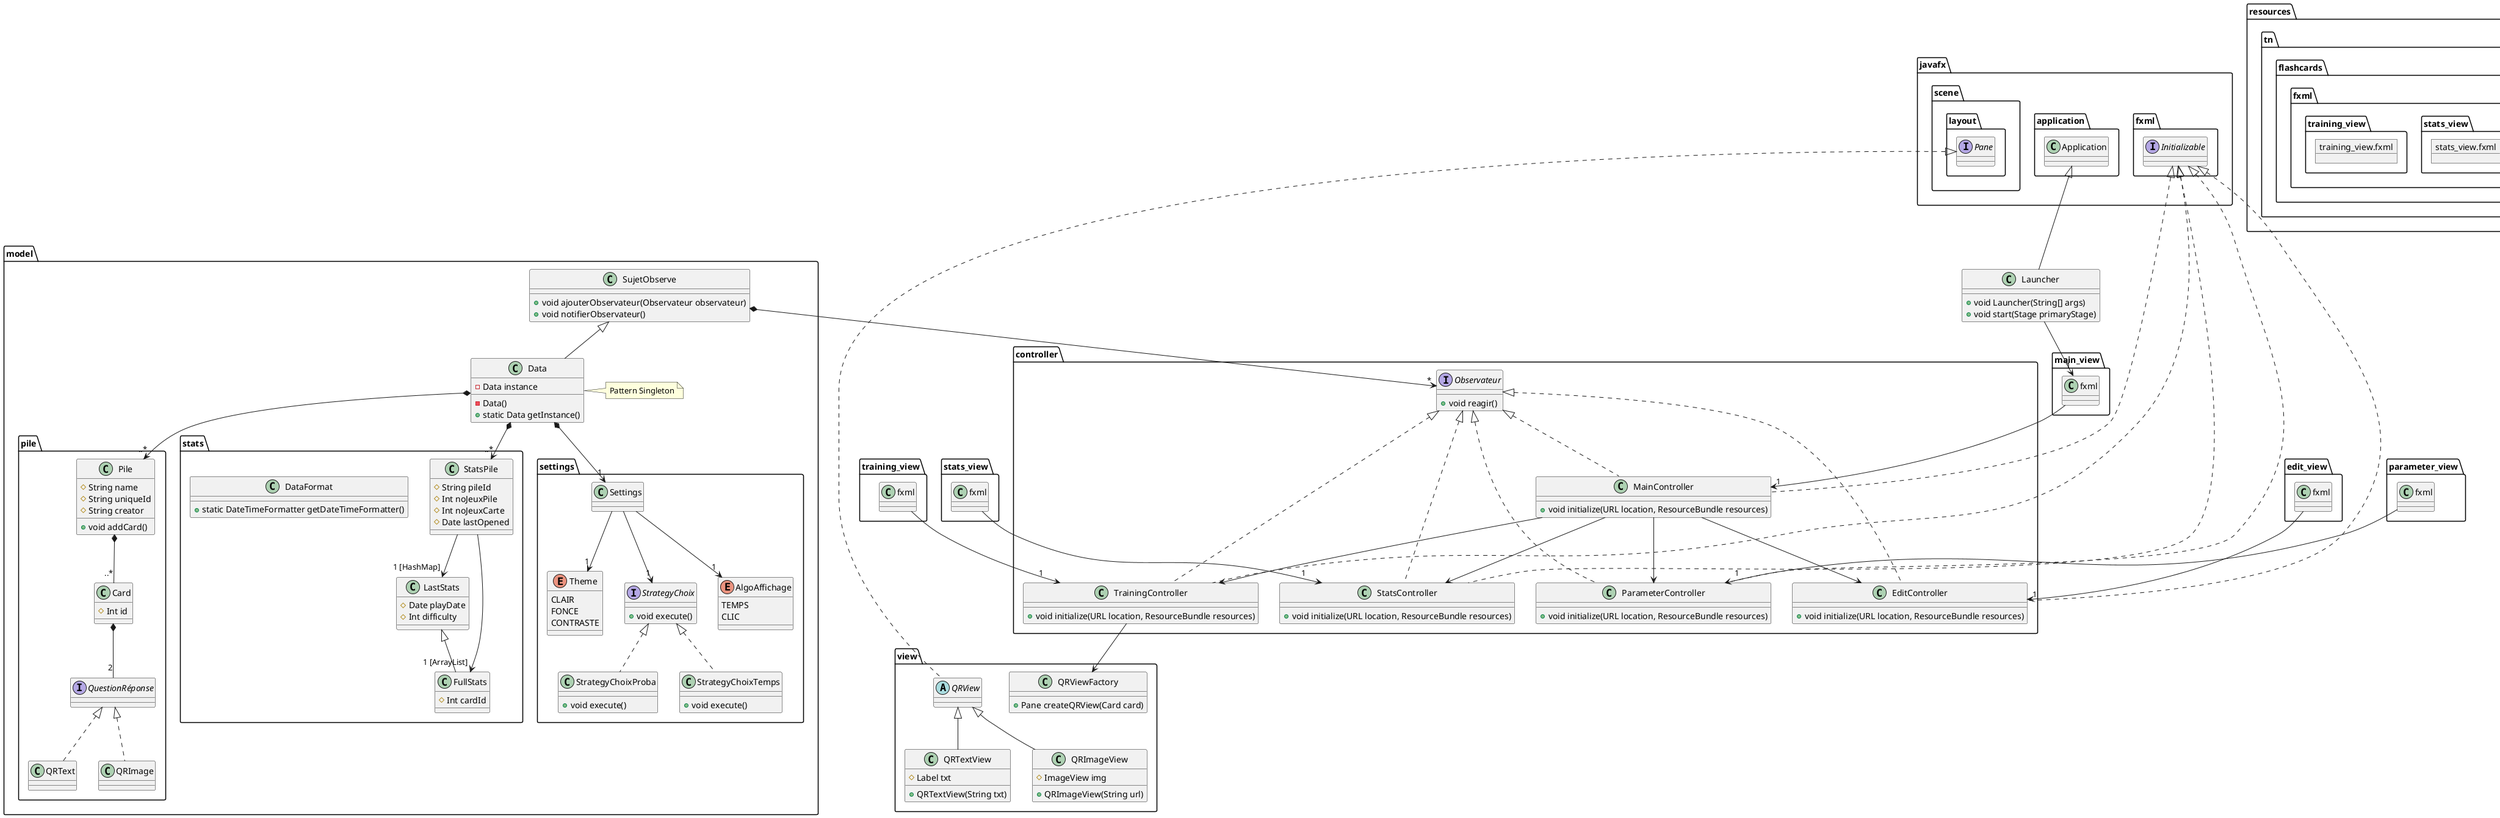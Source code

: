 @startuml class

class Launcher extends javafx.application.Application {
    + void Launcher(String[] args)
    + void start(Stage primaryStage)
}

package resources.tn.flashcards.fxml {

    object main_view.fxml {
    }

    object edit_view.fxml {
    }

    object parameter_view.fxml {
    }

    object stats_view.fxml {
    }

    object training_view.fxml {
    }

}



package view {

    class QRViewFactory {
        +Pane createQRView(Card card)
    }

    abstract QRView implements javafx.scene.layout.Pane {}

    class QRTextView extends QRView {
        # Label txt
        
        + QRTextView(String txt)
    }

    class QRImageView extends QRView {
        # ImageView img
        
        + QRImageView(String url)
    }
}

package controller {

    interface Observateur {
        + void reagir()
    }

    class MainController implements javafx.fxml.Initializable, Observateur {
        +void initialize(URL location, ResourceBundle resources)
    }

    class EditController implements javafx.fxml.Initializable, Observateur {
        +void initialize(URL location, ResourceBundle resources)
    }

    class ParameterController implements javafx.fxml.Initializable, Observateur {
        +void initialize(URL location, ResourceBundle resources)
    }

    class StatsController implements javafx.fxml.Initializable, Observateur {
        +void initialize(URL location, ResourceBundle resources)
    }

    class TrainingController implements javafx.fxml.Initializable, Observateur {
        +void initialize(URL location, ResourceBundle resources)
    }

    MainController --> EditController
    MainController --> ParameterController
    MainController --> StatsController
    MainController --> TrainingController

}

TrainingController --> QRViewFactory


package model {

    class SujetObserve {
        + void ajouterObservateur(Observateur observateur)
        + void notifierObservateur()
    }

    class Data extends SujetObserve {
        - Data instance
        - Data()
        + static Data getInstance()
    }
    class Data
    note right: Pattern Singleton

    package pile {

        class Pile {
            # String name
            # String uniqueId
            # String creator

            '+ void nextCard()'

            + void addCard()
        }

        class Card {
            # Int id

            '+ Pane show()'
            '+ void turn()'
        }

        interface QuestionRéponse {
            '+ Pane show()'
            '+ void evaluate(int a)'

            '+ void edit(QuestionRéponse newValue)'
        }

        class QRText implements QuestionRéponse {}

        class QRImage implements QuestionRéponse {}

        Pile *--"..*" Card
        Card *--"2" QuestionRéponse
        'QuestionRéponseController *--"1" Data'
    }

    package stats {
        class StatsPile {
            # String pileId
            # Int noJeuxPile
            # Int noJeuxCarte
            # Date lastOpened
        }

        class LastStats {
            # Date playDate
            # Int difficulty
        }

        class FullStats extends LastStats {
            # Int cardId
        }

        class DataFormat {
            + static DateTimeFormatter getDateTimeFormatter()
        }

        StatsPile -->"1 [HashMap]" LastStats
        StatsPile -->"1 [ArrayList]" FullStats
        

    }

    package settings {

        class Settings {}

        interface StrategyChoix {
            + void execute()
        }

        class StrategyChoixProba implements StrategyChoix{
            + void execute()
        }

        class StrategyChoixTemps implements StrategyChoix{
            + void execute()
        }

        enum AlgoAffichage {
            TEMPS
            CLIC
        }

        enum Theme {
            CLAIR
            FONCE
            CONTRASTE
        }

        Settings -->"1" StrategyChoix
        Settings -->"1" AlgoAffichage
        Settings -->"1" Theme
    }

    Data *-->"..*" Pile
    Data *-->"1" Settings
    Data *-->"..*" StatsPile
        
}



SujetObserve *-->"*" Observateur

Launcher -->"1" main_view.fxml

main_view.fxml -->"1" MainController
edit_view.fxml -->"1" EditController
parameter_view.fxml -->"1" ParameterController
training_view.fxml -->"1" TrainingController
stats_view.fxml -->"1" StatsController

/'MainController *--"1" DataController
MainController *--"1" QuestionRéponseController



DataController *--"1" Data

Data *--"1" User'/


@enduml